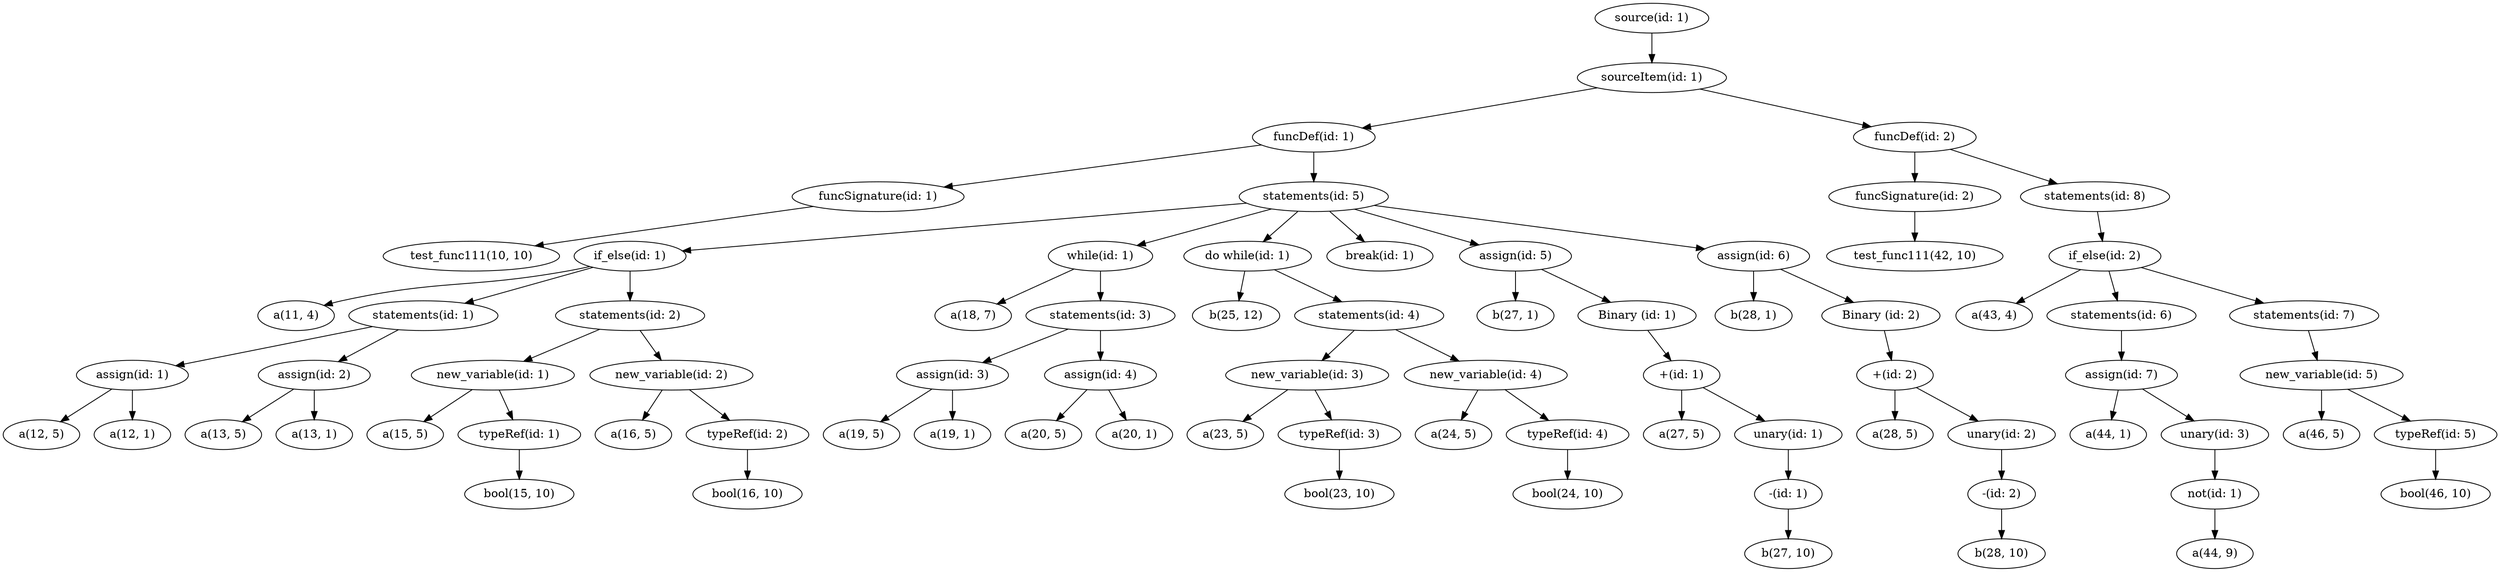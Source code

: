 digraph tree {
    "source(id: 1)";
    "sourceItem(id: 1)";
    "funcDef(id: 1)";
    "funcSignature(id: 1)";
    "test_func111(10, 10)";
    "statements(id: 5)";
    "if_else(id: 1)";
    "a(11, 4)";
    "statements(id: 1)";
    "assign(id: 1)";
    "a(12, 5)";
    "a(12, 1)";
    "assign(id: 2)";
    "a(13, 5)";
    "a(13, 1)";
    "statements(id: 2)";
    "new_variable(id: 1)";
    "a(15, 5)";
    "typeRef(id: 1)";
    "bool(15, 10)";
    "new_variable(id: 2)";
    "a(16, 5)";
    "typeRef(id: 2)";
    "bool(16, 10)";
    "while(id: 1)";
    "a(18, 7)";
    "statements(id: 3)";
    "assign(id: 3)";
    "a(19, 5)";
    "a(19, 1)";
    "assign(id: 4)";
    "a(20, 5)";
    "a(20, 1)";
    "do while(id: 1)";
    "b(25, 12)";
    "statements(id: 4)";
    "new_variable(id: 3)";
    "a(23, 5)";
    "typeRef(id: 3)";
    "bool(23, 10)";
    "new_variable(id: 4)";
    "a(24, 5)";
    "typeRef(id: 4)";
    "bool(24, 10)";
    "break(id: 1)";
    "assign(id: 5)";
    "b(27, 1)";
    "Binary (id: 1)";
    "+(id: 1)";
    "a(27, 5)";
    "unary(id: 1)";
    "-(id: 1)";
    "b(27, 10)";
    "assign(id: 6)";
    "b(28, 1)";
    "Binary (id: 2)";
    "+(id: 2)";
    "a(28, 5)";
    "unary(id: 2)";
    "-(id: 2)";
    "b(28, 10)";
    "funcDef(id: 2)";
    "funcSignature(id: 2)";
    "test_func111(42, 10)";
    "statements(id: 8)";
    "if_else(id: 2)";
    "a(43, 4)";
    "statements(id: 6)";
    "assign(id: 7)";
    "a(44, 1)";
    "unary(id: 3)";
    "not(id: 1)";
    "a(44, 9)";
    "statements(id: 7)";
    "new_variable(id: 5)";
    "a(46, 5)";
    "typeRef(id: 5)";
    "bool(46, 10)";
    "source(id: 1)" -> "sourceItem(id: 1)";
    "sourceItem(id: 1)" -> "funcDef(id: 1)";
    "sourceItem(id: 1)" -> "funcDef(id: 2)";
    "funcDef(id: 1)" -> "funcSignature(id: 1)";
    "funcDef(id: 1)" -> "statements(id: 5)";
    "funcSignature(id: 1)" -> "test_func111(10, 10)";
    "statements(id: 5)" -> "if_else(id: 1)";
    "statements(id: 5)" -> "while(id: 1)";
    "statements(id: 5)" -> "do while(id: 1)";
    "statements(id: 5)" -> "break(id: 1)";
    "statements(id: 5)" -> "assign(id: 5)";
    "statements(id: 5)" -> "assign(id: 6)";
    "if_else(id: 1)" -> "a(11, 4)";
    "if_else(id: 1)" -> "statements(id: 1)";
    "if_else(id: 1)" -> "statements(id: 2)";
    "statements(id: 1)" -> "assign(id: 1)";
    "statements(id: 1)" -> "assign(id: 2)";
    "assign(id: 1)" -> "a(12, 5)";
    "assign(id: 1)" -> "a(12, 1)";
    "assign(id: 2)" -> "a(13, 5)";
    "assign(id: 2)" -> "a(13, 1)";
    "statements(id: 2)" -> "new_variable(id: 1)";
    "statements(id: 2)" -> "new_variable(id: 2)";
    "new_variable(id: 1)" -> "a(15, 5)";
    "new_variable(id: 1)" -> "typeRef(id: 1)";
    "typeRef(id: 1)" -> "bool(15, 10)";
    "new_variable(id: 2)" -> "a(16, 5)";
    "new_variable(id: 2)" -> "typeRef(id: 2)";
    "typeRef(id: 2)" -> "bool(16, 10)";
    "while(id: 1)" -> "a(18, 7)";
    "while(id: 1)" -> "statements(id: 3)";
    "statements(id: 3)" -> "assign(id: 3)";
    "statements(id: 3)" -> "assign(id: 4)";
    "assign(id: 3)" -> "a(19, 5)";
    "assign(id: 3)" -> "a(19, 1)";
    "assign(id: 4)" -> "a(20, 5)";
    "assign(id: 4)" -> "a(20, 1)";
    "do while(id: 1)" -> "b(25, 12)";
    "do while(id: 1)" -> "statements(id: 4)";
    "statements(id: 4)" -> "new_variable(id: 3)";
    "statements(id: 4)" -> "new_variable(id: 4)";
    "new_variable(id: 3)" -> "a(23, 5)";
    "new_variable(id: 3)" -> "typeRef(id: 3)";
    "typeRef(id: 3)" -> "bool(23, 10)";
    "new_variable(id: 4)" -> "a(24, 5)";
    "new_variable(id: 4)" -> "typeRef(id: 4)";
    "typeRef(id: 4)" -> "bool(24, 10)";
    "assign(id: 5)" -> "b(27, 1)";
    "assign(id: 5)" -> "Binary (id: 1)";
    "Binary (id: 1)" -> "+(id: 1)";
    "+(id: 1)" -> "a(27, 5)";
    "+(id: 1)" -> "unary(id: 1)";
    "unary(id: 1)" -> "-(id: 1)";
    "-(id: 1)" -> "b(27, 10)";
    "assign(id: 6)" -> "b(28, 1)";
    "assign(id: 6)" -> "Binary (id: 2)";
    "Binary (id: 2)" -> "+(id: 2)";
    "+(id: 2)" -> "a(28, 5)";
    "+(id: 2)" -> "unary(id: 2)";
    "unary(id: 2)" -> "-(id: 2)";
    "-(id: 2)" -> "b(28, 10)";
    "funcDef(id: 2)" -> "funcSignature(id: 2)";
    "funcDef(id: 2)" -> "statements(id: 8)";
    "funcSignature(id: 2)" -> "test_func111(42, 10)";
    "statements(id: 8)" -> "if_else(id: 2)";
    "if_else(id: 2)" -> "a(43, 4)";
    "if_else(id: 2)" -> "statements(id: 6)";
    "if_else(id: 2)" -> "statements(id: 7)";
    "statements(id: 6)" -> "assign(id: 7)";
    "assign(id: 7)" -> "a(44, 1)";
    "assign(id: 7)" -> "unary(id: 3)";
    "unary(id: 3)" -> "not(id: 1)";
    "not(id: 1)" -> "a(44, 9)";
    "statements(id: 7)" -> "new_variable(id: 5)";
    "new_variable(id: 5)" -> "a(46, 5)";
    "new_variable(id: 5)" -> "typeRef(id: 5)";
    "typeRef(id: 5)" -> "bool(46, 10)";
}
